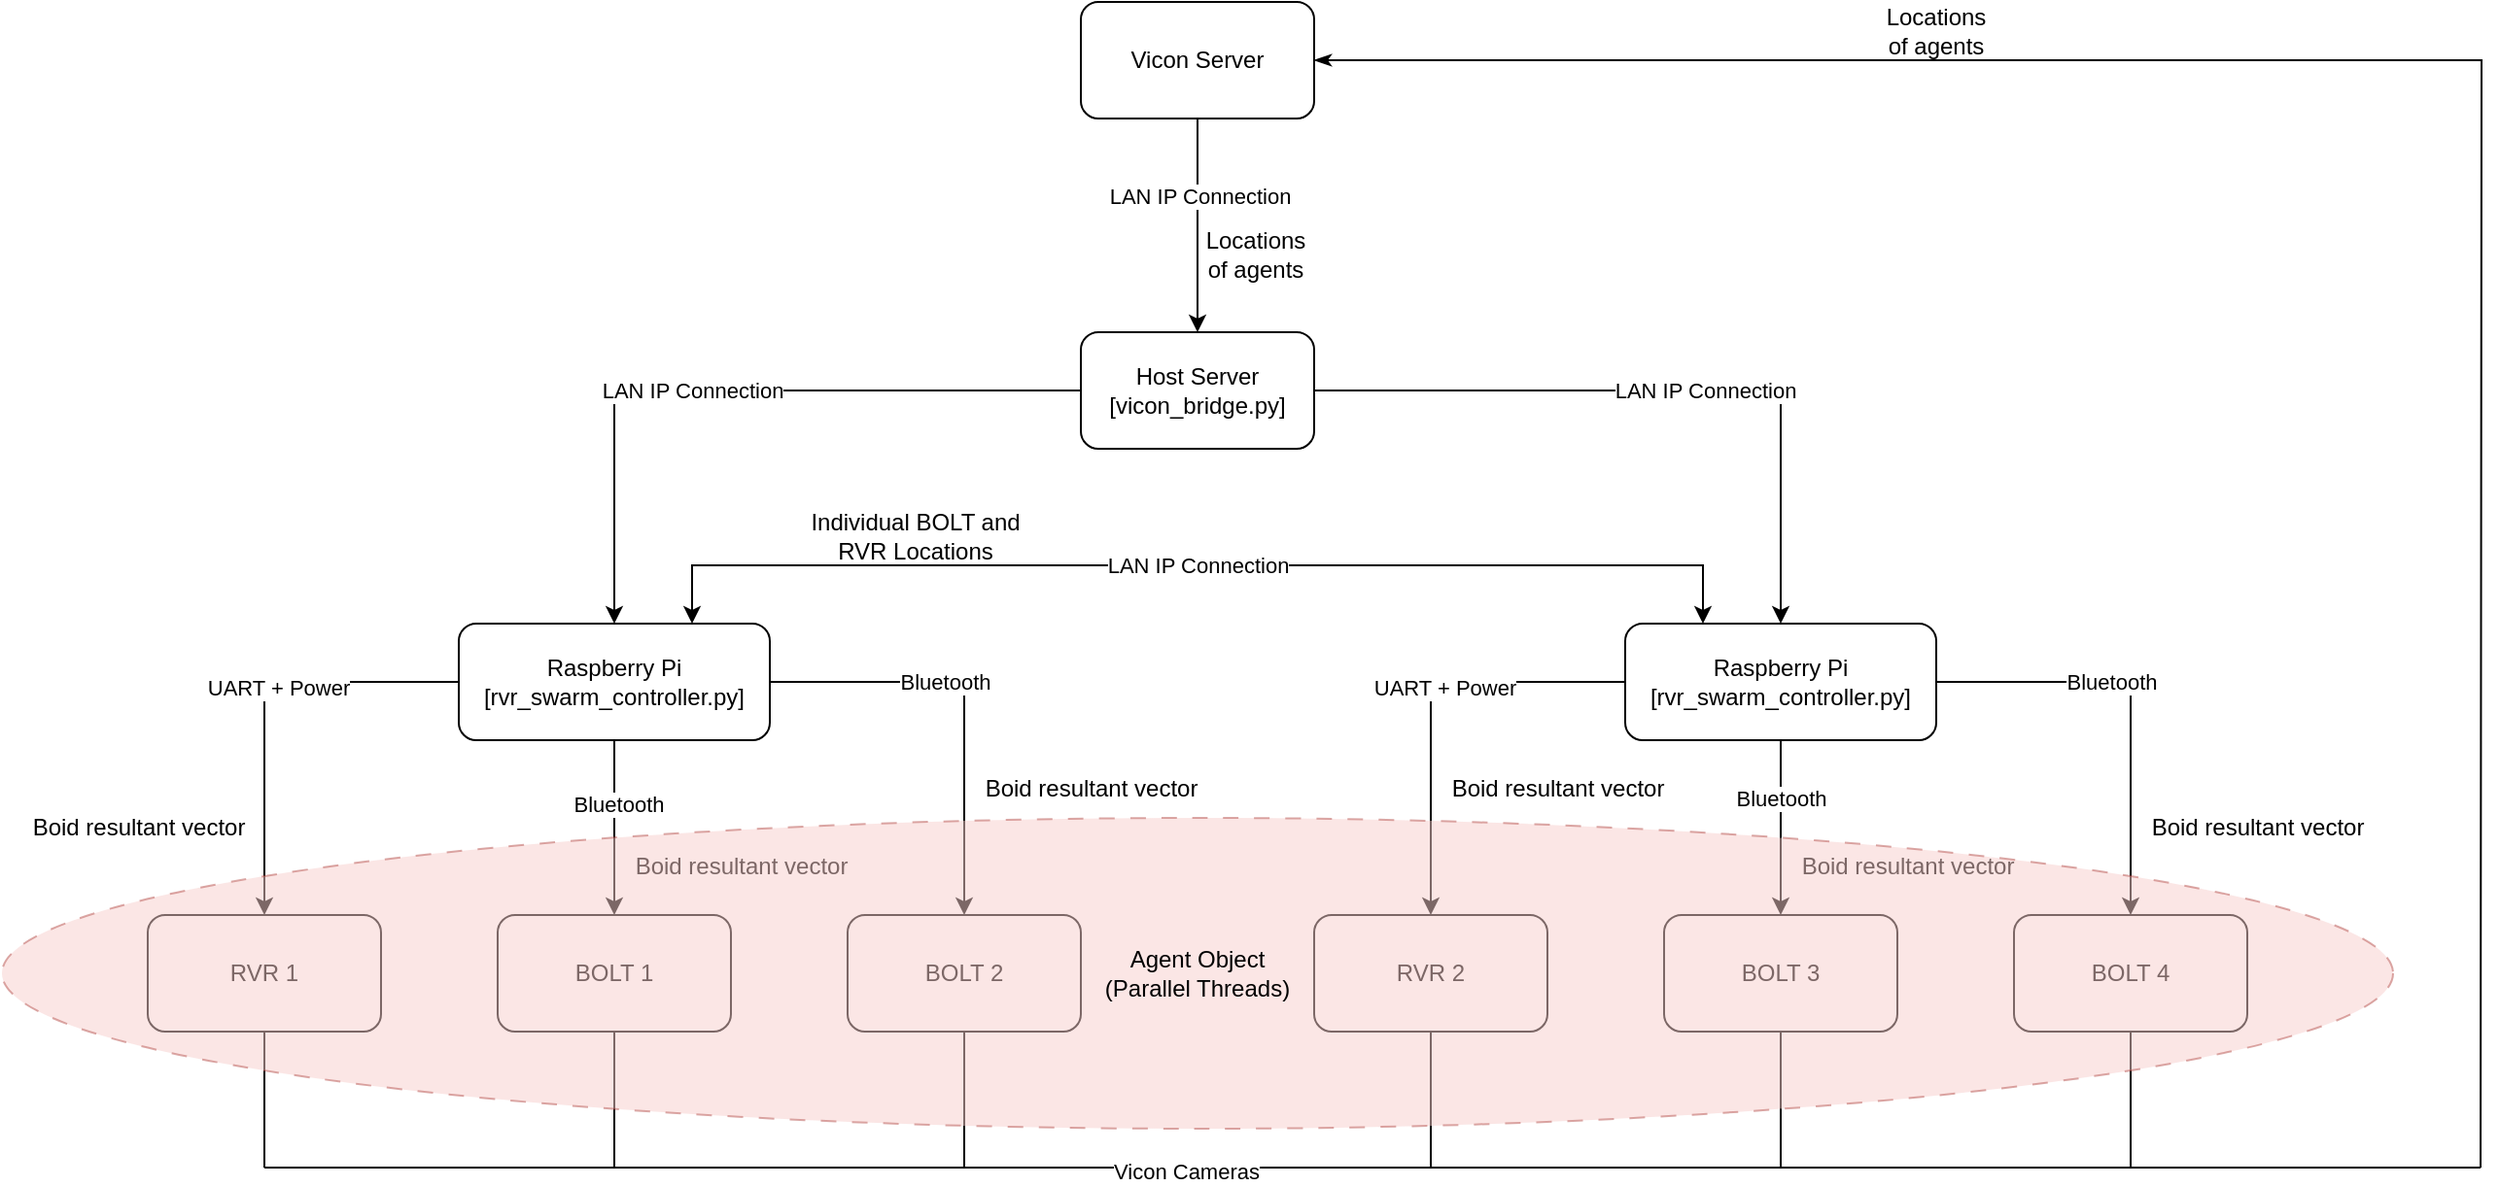 <mxfile version="24.3.1" type="device">
  <diagram name="Page-1" id="ePO0GQz407fVysWXy5VZ">
    <mxGraphModel dx="1728" dy="915" grid="1" gridSize="10" guides="1" tooltips="1" connect="1" arrows="1" fold="1" page="1" pageScale="1" pageWidth="2336" pageHeight="1654" math="0" shadow="0">
      <root>
        <mxCell id="0" />
        <mxCell id="1" parent="0" />
        <mxCell id="3t6pHanev7ishq11L5Rs-24" style="edgeStyle=orthogonalEdgeStyle;rounded=0;orthogonalLoop=1;jettySize=auto;html=1;entryX=0.5;entryY=0;entryDx=0;entryDy=0;" edge="1" parent="1" source="3t6pHanev7ishq11L5Rs-4" target="3t6pHanev7ishq11L5Rs-5">
          <mxGeometry relative="1" as="geometry" />
        </mxCell>
        <mxCell id="3t6pHanev7ishq11L5Rs-39" value="LAN IP Connection" style="edgeLabel;html=1;align=center;verticalAlign=middle;resizable=0;points=[];" vertex="1" connectable="0" parent="3t6pHanev7ishq11L5Rs-24">
          <mxGeometry x="-0.279" y="1" relative="1" as="geometry">
            <mxPoint as="offset" />
          </mxGeometry>
        </mxCell>
        <mxCell id="3t6pHanev7ishq11L5Rs-86" style="edgeStyle=orthogonalEdgeStyle;rounded=0;orthogonalLoop=1;jettySize=auto;html=1;startArrow=classicThin;startFill=1;endArrow=none;endFill=0;" edge="1" parent="1" source="3t6pHanev7ishq11L5Rs-4">
          <mxGeometry relative="1" as="geometry">
            <mxPoint x="1400" y="730" as="targetPoint" />
          </mxGeometry>
        </mxCell>
        <mxCell id="3t6pHanev7ishq11L5Rs-4" value="Vicon Server" style="rounded=1;whiteSpace=wrap;html=1;" vertex="1" parent="1">
          <mxGeometry x="680" y="130" width="120" height="60" as="geometry" />
        </mxCell>
        <mxCell id="3t6pHanev7ishq11L5Rs-55" style="edgeStyle=orthogonalEdgeStyle;rounded=0;orthogonalLoop=1;jettySize=auto;html=1;entryX=0.5;entryY=0;entryDx=0;entryDy=0;" edge="1" parent="1" source="3t6pHanev7ishq11L5Rs-5" target="3t6pHanev7ishq11L5Rs-6">
          <mxGeometry relative="1" as="geometry" />
        </mxCell>
        <mxCell id="3t6pHanev7ishq11L5Rs-57" value="LAN IP Connection" style="edgeLabel;html=1;align=center;verticalAlign=middle;resizable=0;points=[];" vertex="1" connectable="0" parent="3t6pHanev7ishq11L5Rs-55">
          <mxGeometry x="-0.043" y="1" relative="1" as="geometry">
            <mxPoint x="28" y="1" as="offset" />
          </mxGeometry>
        </mxCell>
        <mxCell id="3t6pHanev7ishq11L5Rs-56" style="edgeStyle=orthogonalEdgeStyle;rounded=0;orthogonalLoop=1;jettySize=auto;html=1;exitX=0;exitY=0.5;exitDx=0;exitDy=0;" edge="1" parent="1" source="3t6pHanev7ishq11L5Rs-5" target="3t6pHanev7ishq11L5Rs-35">
          <mxGeometry relative="1" as="geometry" />
        </mxCell>
        <mxCell id="3t6pHanev7ishq11L5Rs-61" value="LAN IP Connection" style="edgeLabel;html=1;align=center;verticalAlign=middle;resizable=0;points=[];" vertex="1" connectable="0" parent="3t6pHanev7ishq11L5Rs-56">
          <mxGeometry x="-0.122" relative="1" as="geometry">
            <mxPoint x="-42" as="offset" />
          </mxGeometry>
        </mxCell>
        <mxCell id="3t6pHanev7ishq11L5Rs-5" value="Host Server&lt;br&gt;[vicon_bridge.py]" style="rounded=1;whiteSpace=wrap;html=1;" vertex="1" parent="1">
          <mxGeometry x="680" y="300" width="120" height="60" as="geometry" />
        </mxCell>
        <mxCell id="3t6pHanev7ishq11L5Rs-9" style="edgeStyle=orthogonalEdgeStyle;rounded=0;orthogonalLoop=1;jettySize=auto;html=1;entryX=0.5;entryY=0;entryDx=0;entryDy=0;startArrow=none;startFill=0;" edge="1" parent="1" source="3t6pHanev7ishq11L5Rs-6" target="3t6pHanev7ishq11L5Rs-8">
          <mxGeometry relative="1" as="geometry" />
        </mxCell>
        <mxCell id="3t6pHanev7ishq11L5Rs-27" value="UART + Power" style="edgeLabel;html=1;align=center;verticalAlign=middle;resizable=0;points=[];" vertex="1" connectable="0" parent="3t6pHanev7ishq11L5Rs-9">
          <mxGeometry x="-0.148" y="3" relative="1" as="geometry">
            <mxPoint as="offset" />
          </mxGeometry>
        </mxCell>
        <mxCell id="3t6pHanev7ishq11L5Rs-10" style="edgeStyle=orthogonalEdgeStyle;rounded=0;orthogonalLoop=1;jettySize=auto;html=1;startArrow=none;startFill=0;" edge="1" parent="1" source="3t6pHanev7ishq11L5Rs-6" target="3t6pHanev7ishq11L5Rs-7">
          <mxGeometry relative="1" as="geometry" />
        </mxCell>
        <mxCell id="3t6pHanev7ishq11L5Rs-26" value="Bluetooth" style="edgeLabel;html=1;align=center;verticalAlign=middle;resizable=0;points=[];" vertex="1" connectable="0" parent="3t6pHanev7ishq11L5Rs-10">
          <mxGeometry x="-0.184" relative="1" as="geometry">
            <mxPoint as="offset" />
          </mxGeometry>
        </mxCell>
        <mxCell id="3t6pHanev7ishq11L5Rs-52" value="" style="edgeStyle=orthogonalEdgeStyle;rounded=0;orthogonalLoop=1;jettySize=auto;html=1;startArrow=none;startFill=0;" edge="1" parent="1" source="3t6pHanev7ishq11L5Rs-6" target="3t6pHanev7ishq11L5Rs-49">
          <mxGeometry relative="1" as="geometry" />
        </mxCell>
        <mxCell id="3t6pHanev7ishq11L5Rs-54" value="Bluetooth" style="edgeLabel;html=1;align=center;verticalAlign=middle;resizable=0;points=[];" vertex="1" connectable="0" parent="3t6pHanev7ishq11L5Rs-52">
          <mxGeometry x="-0.165" y="-1" relative="1" as="geometry">
            <mxPoint x="1" y="-8" as="offset" />
          </mxGeometry>
        </mxCell>
        <mxCell id="3t6pHanev7ishq11L5Rs-6" value="Raspberry Pi&lt;br&gt;[rvr_swarm_controller.py]" style="rounded=1;whiteSpace=wrap;html=1;" vertex="1" parent="1">
          <mxGeometry x="960" y="450" width="160" height="60" as="geometry" />
        </mxCell>
        <mxCell id="3t6pHanev7ishq11L5Rs-84" style="edgeStyle=orthogonalEdgeStyle;rounded=0;orthogonalLoop=1;jettySize=auto;html=1;endArrow=none;endFill=0;" edge="1" parent="1" source="3t6pHanev7ishq11L5Rs-7">
          <mxGeometry relative="1" as="geometry">
            <mxPoint x="1220" y="730" as="targetPoint" />
          </mxGeometry>
        </mxCell>
        <mxCell id="3t6pHanev7ishq11L5Rs-7" value="BOLT 4" style="rounded=1;whiteSpace=wrap;html=1;" vertex="1" parent="1">
          <mxGeometry x="1160" y="600" width="120" height="60" as="geometry" />
        </mxCell>
        <mxCell id="3t6pHanev7ishq11L5Rs-82" style="edgeStyle=orthogonalEdgeStyle;rounded=0;orthogonalLoop=1;jettySize=auto;html=1;endArrow=none;endFill=0;" edge="1" parent="1" source="3t6pHanev7ishq11L5Rs-8">
          <mxGeometry relative="1" as="geometry">
            <mxPoint x="860" y="730" as="targetPoint" />
          </mxGeometry>
        </mxCell>
        <mxCell id="3t6pHanev7ishq11L5Rs-8" value="RVR 2" style="rounded=1;whiteSpace=wrap;html=1;" vertex="1" parent="1">
          <mxGeometry x="800" y="600" width="120" height="60" as="geometry" />
        </mxCell>
        <mxCell id="3t6pHanev7ishq11L5Rs-31" style="edgeStyle=orthogonalEdgeStyle;rounded=0;orthogonalLoop=1;jettySize=auto;html=1;entryX=0.5;entryY=0;entryDx=0;entryDy=0;startArrow=none;startFill=0;" edge="1" parent="1" source="3t6pHanev7ishq11L5Rs-35" target="3t6pHanev7ishq11L5Rs-37">
          <mxGeometry relative="1" as="geometry" />
        </mxCell>
        <mxCell id="3t6pHanev7ishq11L5Rs-32" value="UART + Power" style="edgeLabel;html=1;align=center;verticalAlign=middle;resizable=0;points=[];" vertex="1" connectable="0" parent="3t6pHanev7ishq11L5Rs-31">
          <mxGeometry x="-0.148" y="3" relative="1" as="geometry">
            <mxPoint as="offset" />
          </mxGeometry>
        </mxCell>
        <mxCell id="3t6pHanev7ishq11L5Rs-33" style="edgeStyle=orthogonalEdgeStyle;rounded=0;orthogonalLoop=1;jettySize=auto;html=1;startArrow=none;startFill=0;" edge="1" parent="1" source="3t6pHanev7ishq11L5Rs-35" target="3t6pHanev7ishq11L5Rs-36">
          <mxGeometry relative="1" as="geometry" />
        </mxCell>
        <mxCell id="3t6pHanev7ishq11L5Rs-34" value="Bluetooth" style="edgeLabel;html=1;align=center;verticalAlign=middle;resizable=0;points=[];" vertex="1" connectable="0" parent="3t6pHanev7ishq11L5Rs-33">
          <mxGeometry x="-0.184" relative="1" as="geometry">
            <mxPoint as="offset" />
          </mxGeometry>
        </mxCell>
        <mxCell id="3t6pHanev7ishq11L5Rs-51" value="" style="edgeStyle=orthogonalEdgeStyle;rounded=0;orthogonalLoop=1;jettySize=auto;html=1;startArrow=none;startFill=0;" edge="1" parent="1" source="3t6pHanev7ishq11L5Rs-35" target="3t6pHanev7ishq11L5Rs-50">
          <mxGeometry relative="1" as="geometry" />
        </mxCell>
        <mxCell id="3t6pHanev7ishq11L5Rs-53" value="Bluetooth" style="edgeLabel;html=1;align=center;verticalAlign=middle;resizable=0;points=[];" vertex="1" connectable="0" parent="3t6pHanev7ishq11L5Rs-51">
          <mxGeometry x="-0.272" y="2" relative="1" as="geometry">
            <mxPoint as="offset" />
          </mxGeometry>
        </mxCell>
        <mxCell id="3t6pHanev7ishq11L5Rs-65" style="edgeStyle=orthogonalEdgeStyle;rounded=0;orthogonalLoop=1;jettySize=auto;html=1;exitX=0.75;exitY=0;exitDx=0;exitDy=0;entryX=0.25;entryY=0;entryDx=0;entryDy=0;startArrow=classic;startFill=1;" edge="1" parent="1" source="3t6pHanev7ishq11L5Rs-35" target="3t6pHanev7ishq11L5Rs-6">
          <mxGeometry relative="1" as="geometry">
            <mxPoint x="980" y="458" as="targetPoint" />
            <Array as="points">
              <mxPoint x="480" y="420" />
              <mxPoint x="1000" y="420" />
            </Array>
          </mxGeometry>
        </mxCell>
        <mxCell id="3t6pHanev7ishq11L5Rs-67" value="LAN IP Connection" style="edgeLabel;html=1;align=center;verticalAlign=middle;resizable=0;points=[];" vertex="1" connectable="0" parent="3t6pHanev7ishq11L5Rs-65">
          <mxGeometry x="0.019" relative="1" as="geometry">
            <mxPoint x="-6" as="offset" />
          </mxGeometry>
        </mxCell>
        <mxCell id="3t6pHanev7ishq11L5Rs-35" value="Raspberry Pi&lt;br&gt;[rvr_swarm_controller.py]" style="rounded=1;whiteSpace=wrap;html=1;" vertex="1" parent="1">
          <mxGeometry x="360" y="450" width="160" height="60" as="geometry" />
        </mxCell>
        <mxCell id="3t6pHanev7ishq11L5Rs-81" style="edgeStyle=orthogonalEdgeStyle;rounded=0;orthogonalLoop=1;jettySize=auto;html=1;endArrow=none;endFill=0;" edge="1" parent="1" source="3t6pHanev7ishq11L5Rs-36">
          <mxGeometry relative="1" as="geometry">
            <mxPoint x="620" y="730" as="targetPoint" />
          </mxGeometry>
        </mxCell>
        <mxCell id="3t6pHanev7ishq11L5Rs-36" value="BOLT 2" style="rounded=1;whiteSpace=wrap;html=1;" vertex="1" parent="1">
          <mxGeometry x="560" y="600" width="120" height="60" as="geometry" />
        </mxCell>
        <mxCell id="3t6pHanev7ishq11L5Rs-79" style="edgeStyle=orthogonalEdgeStyle;rounded=0;orthogonalLoop=1;jettySize=auto;html=1;endArrow=none;endFill=0;" edge="1" parent="1" source="3t6pHanev7ishq11L5Rs-37">
          <mxGeometry relative="1" as="geometry">
            <mxPoint x="260" y="730" as="targetPoint" />
          </mxGeometry>
        </mxCell>
        <mxCell id="3t6pHanev7ishq11L5Rs-37" value="RVR 1" style="rounded=1;whiteSpace=wrap;html=1;" vertex="1" parent="1">
          <mxGeometry x="200" y="600" width="120" height="60" as="geometry" />
        </mxCell>
        <mxCell id="3t6pHanev7ishq11L5Rs-40" value="Locations of agents" style="text;html=1;align=center;verticalAlign=middle;whiteSpace=wrap;rounded=0;" vertex="1" parent="1">
          <mxGeometry x="740" y="250" width="60" height="20" as="geometry" />
        </mxCell>
        <mxCell id="3t6pHanev7ishq11L5Rs-83" style="edgeStyle=orthogonalEdgeStyle;rounded=0;orthogonalLoop=1;jettySize=auto;html=1;endArrow=none;endFill=0;" edge="1" parent="1" source="3t6pHanev7ishq11L5Rs-49">
          <mxGeometry relative="1" as="geometry">
            <mxPoint x="1040" y="730" as="targetPoint" />
          </mxGeometry>
        </mxCell>
        <mxCell id="3t6pHanev7ishq11L5Rs-49" value="BOLT 3" style="rounded=1;whiteSpace=wrap;html=1;" vertex="1" parent="1">
          <mxGeometry x="980" y="600" width="120" height="60" as="geometry" />
        </mxCell>
        <mxCell id="3t6pHanev7ishq11L5Rs-80" style="edgeStyle=orthogonalEdgeStyle;rounded=0;orthogonalLoop=1;jettySize=auto;html=1;endArrow=none;endFill=0;" edge="1" parent="1" source="3t6pHanev7ishq11L5Rs-50">
          <mxGeometry relative="1" as="geometry">
            <mxPoint x="440" y="730" as="targetPoint" />
          </mxGeometry>
        </mxCell>
        <mxCell id="3t6pHanev7ishq11L5Rs-50" value="BOLT 1" style="rounded=1;whiteSpace=wrap;html=1;" vertex="1" parent="1">
          <mxGeometry x="380" y="600" width="120" height="60" as="geometry" />
        </mxCell>
        <mxCell id="3t6pHanev7ishq11L5Rs-68" value="Individual BOLT and RVR Locations" style="text;html=1;align=center;verticalAlign=middle;whiteSpace=wrap;rounded=0;" vertex="1" parent="1">
          <mxGeometry x="530" y="390" width="130" height="30" as="geometry" />
        </mxCell>
        <mxCell id="3t6pHanev7ishq11L5Rs-69" value="Boid resultant vector" style="text;html=1;align=center;verticalAlign=middle;resizable=0;points=[];autosize=1;strokeColor=none;fillColor=none;" vertex="1" parent="1">
          <mxGeometry x="620" y="520" width="130" height="30" as="geometry" />
        </mxCell>
        <mxCell id="3t6pHanev7ishq11L5Rs-70" value="Boid resultant vector" style="text;html=1;align=center;verticalAlign=middle;resizable=0;points=[];autosize=1;strokeColor=none;fillColor=none;" vertex="1" parent="1">
          <mxGeometry x="440" y="560" width="130" height="30" as="geometry" />
        </mxCell>
        <mxCell id="3t6pHanev7ishq11L5Rs-71" value="Boid resultant vector" style="text;html=1;align=center;verticalAlign=middle;resizable=0;points=[];autosize=1;strokeColor=none;fillColor=none;" vertex="1" parent="1">
          <mxGeometry x="130" y="540" width="130" height="30" as="geometry" />
        </mxCell>
        <mxCell id="3t6pHanev7ishq11L5Rs-72" value="Boid resultant vector" style="text;html=1;align=center;verticalAlign=middle;resizable=0;points=[];autosize=1;strokeColor=none;fillColor=none;" vertex="1" parent="1">
          <mxGeometry x="860" y="520" width="130" height="30" as="geometry" />
        </mxCell>
        <mxCell id="3t6pHanev7ishq11L5Rs-73" value="Boid resultant vector" style="text;html=1;align=center;verticalAlign=middle;resizable=0;points=[];autosize=1;strokeColor=none;fillColor=none;" vertex="1" parent="1">
          <mxGeometry x="1040" y="560" width="130" height="30" as="geometry" />
        </mxCell>
        <mxCell id="3t6pHanev7ishq11L5Rs-75" value="Boid resultant vector" style="text;html=1;align=center;verticalAlign=middle;resizable=0;points=[];autosize=1;strokeColor=none;fillColor=none;" vertex="1" parent="1">
          <mxGeometry x="1220" y="540" width="130" height="30" as="geometry" />
        </mxCell>
        <mxCell id="3t6pHanev7ishq11L5Rs-76" value="Agent Object&lt;br&gt;(Parallel Threads)" style="ellipse;whiteSpace=wrap;html=1;fillColor=#f8cecc;dashed=1;dashPattern=8 8;strokeColor=#b85450;fillStyle=auto;gradientDirection=north;opacity=50;" vertex="1" parent="1">
          <mxGeometry x="125" y="550" width="1230" height="160" as="geometry" />
        </mxCell>
        <mxCell id="3t6pHanev7ishq11L5Rs-85" value="" style="endArrow=none;html=1;rounded=0;endFill=0;" edge="1" parent="1">
          <mxGeometry width="50" height="50" relative="1" as="geometry">
            <mxPoint x="260" y="730" as="sourcePoint" />
            <mxPoint x="1400" y="730" as="targetPoint" />
          </mxGeometry>
        </mxCell>
        <mxCell id="3t6pHanev7ishq11L5Rs-87" value="Vicon Cameras" style="edgeLabel;html=1;align=center;verticalAlign=middle;resizable=0;points=[];" vertex="1" connectable="0" parent="3t6pHanev7ishq11L5Rs-85">
          <mxGeometry x="-0.169" y="-2" relative="1" as="geometry">
            <mxPoint as="offset" />
          </mxGeometry>
        </mxCell>
        <mxCell id="3t6pHanev7ishq11L5Rs-88" value="Locations of agents" style="text;html=1;align=center;verticalAlign=middle;whiteSpace=wrap;rounded=0;" vertex="1" parent="1">
          <mxGeometry x="1090" y="130" width="60" height="30" as="geometry" />
        </mxCell>
      </root>
    </mxGraphModel>
  </diagram>
</mxfile>

